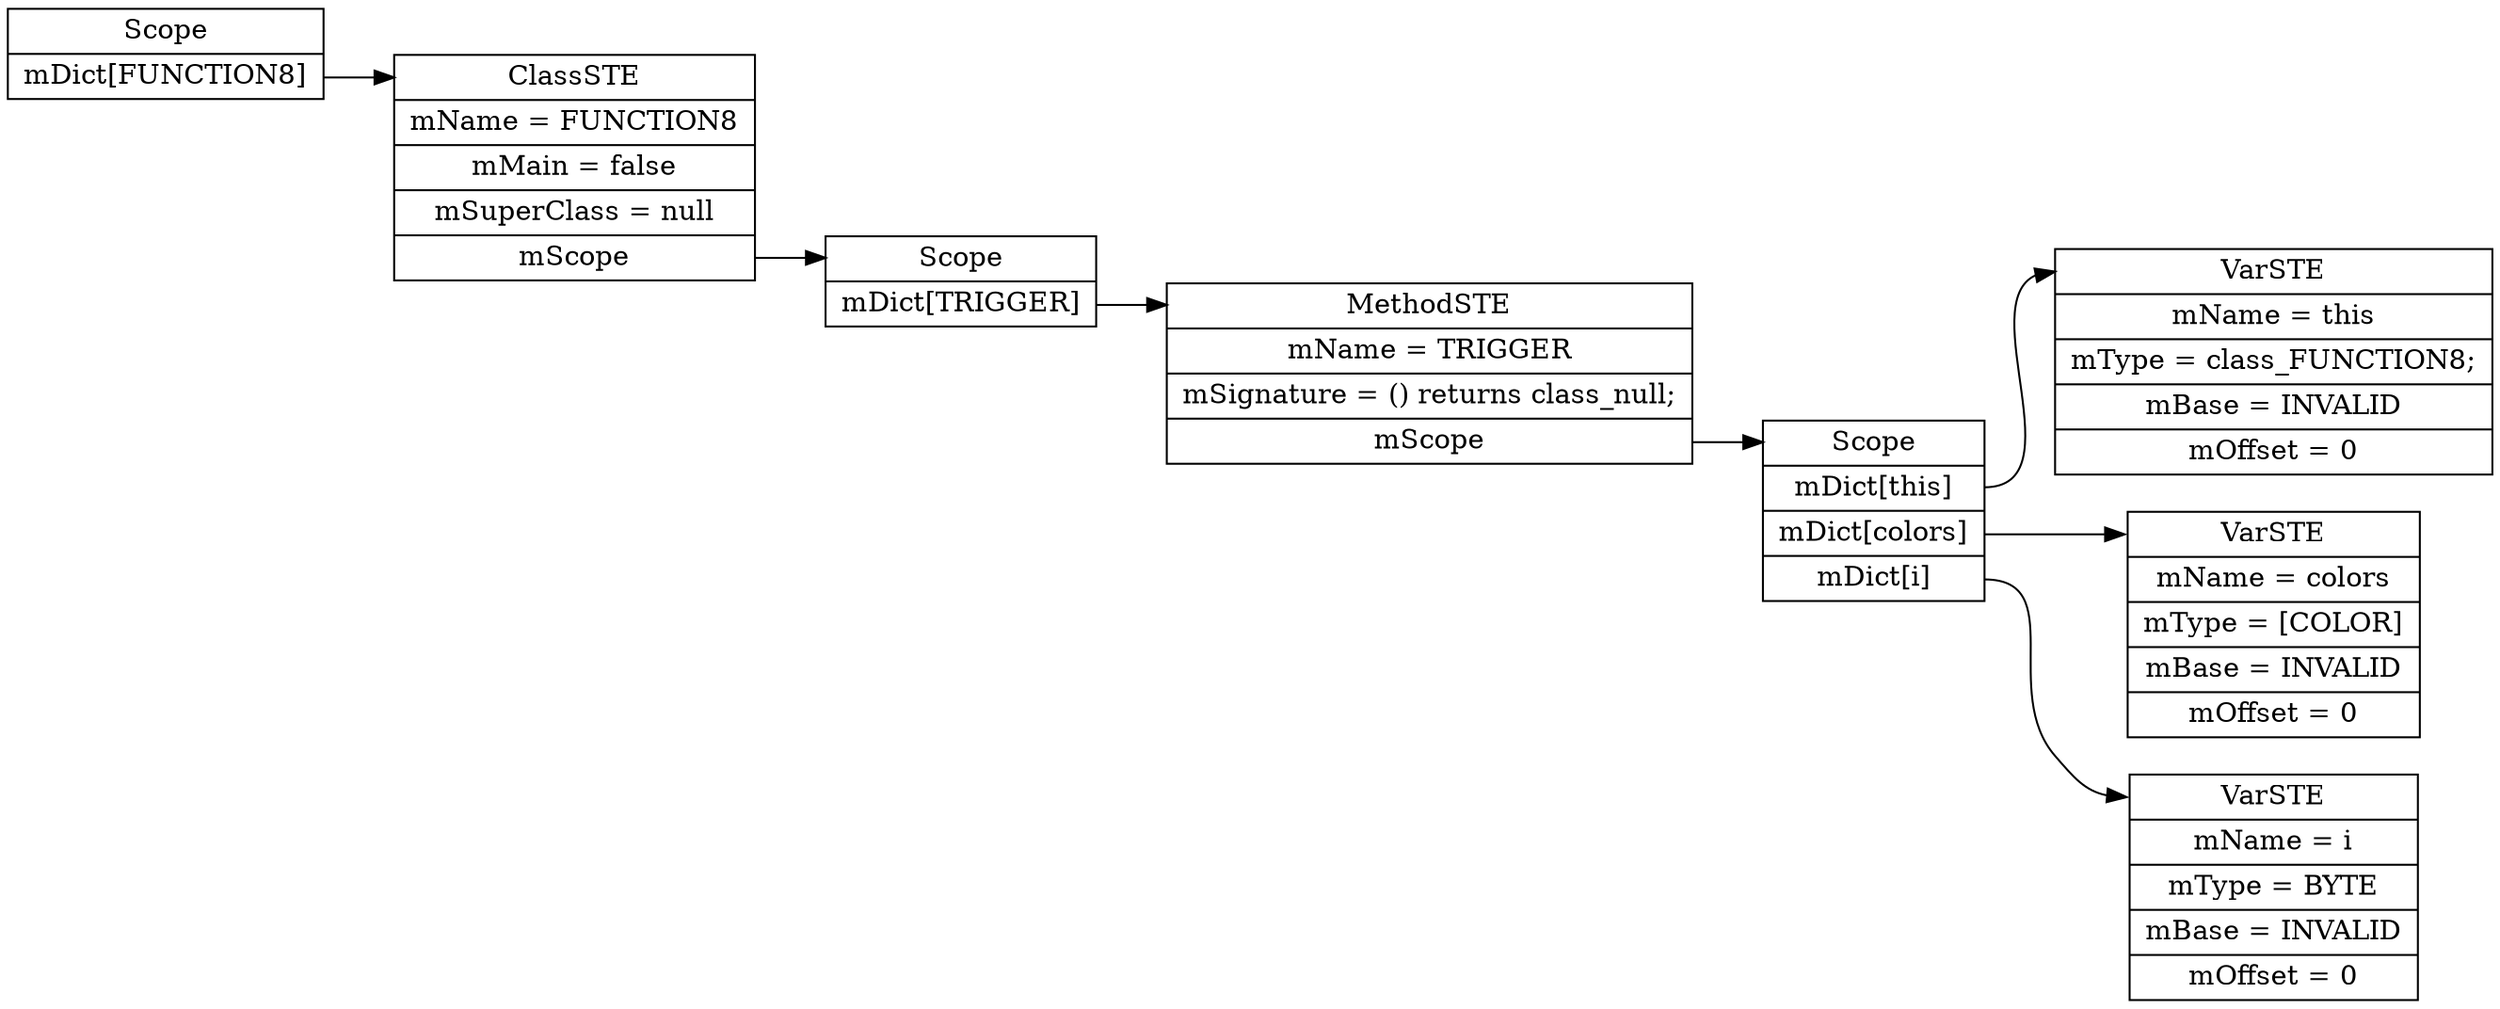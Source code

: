 digraph SymTable {
	graph [rankdir="LR"];
	node [shape=record];
	0 [label=" <f0> Scope | <f1> mDict\[FUNCTION8\] "];
	0:<f1> -> 1:<f0>;
	1 [label=" <f0> ClassSTE | <f1> mName = FUNCTION8| <f2> mMain = false| <f3> mSuperClass = null| <f4> mScope "];
	1:<f4> -> 2:<f0>;
	2 [label=" <f0> Scope | <f1> mDict\[TRIGGER\] "];
	2:<f1> -> 3:<f0>;
	3 [label=" <f0> MethodSTE | <f1> mName = TRIGGER| <f2> mSignature = () returns class_null;| <f3> mScope "];
	3:<f3> -> 4:<f0>;
	4 [label=" <f0> Scope | <f1> mDict\[this\] | <f2> mDict\[colors\] | <f3> mDict\[i\] "];
	4:<f1> -> 5:<f0>;
	5 [label=" <f0> VarSTE | <f1> mName = this| <f2> mType = class_FUNCTION8;| <f3> mBase = INVALID| <f4> mOffset = 0"];
	4:<f2> -> 6:<f0>;
	6 [label=" <f0> VarSTE | <f1> mName = colors| <f2> mType = [COLOR]| <f3> mBase = INVALID| <f4> mOffset = 0"];
	4:<f3> -> 7:<f0>;
	7 [label=" <f0> VarSTE | <f1> mName = i| <f2> mType = BYTE| <f3> mBase = INVALID| <f4> mOffset = 0"];
}

